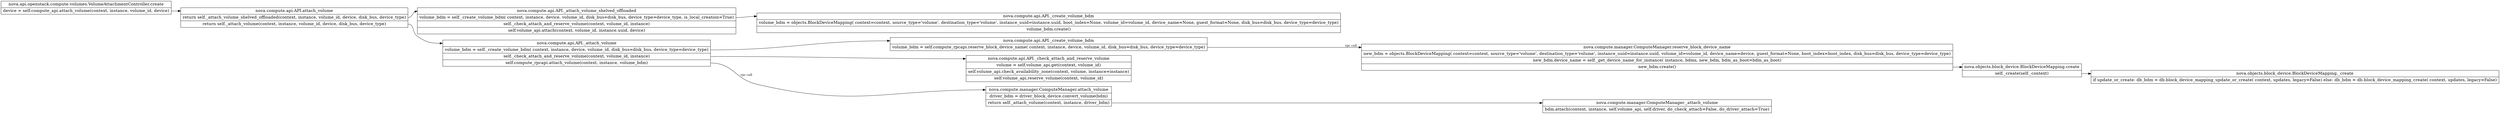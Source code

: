 digraph g {

graph [rankdir = "LR"];
node [fontsize = "16" shape = "record" ];
edge [fontsize = "12"];


start [label =
"<fn> nova.api.openstack.compute.volumes.VolumeAttachmentController.create    |\
    <f1> device = self.compute_api.attach_volume(context, instance, volume_id, device)
"];

1
[label =
"<fn>nova.compute.api.API.attach_volume |\
<f1>return self._attach_volume_shelved_offloaded(context,
                                                    instance,
                                                    volume_id,
                                                    device,
                                                    disk_bus,
                                                    device_type)  |\
<f2>return self._attach_volume(context, instance, volume_id, device,
                                disk_bus, device_type)
"];

start:f1 -> 1:fn

11 [label =
" <fn>nova.compute.api.API._attach_volume_shelved_offloaded |\
<f1>volume_bdm = self._create_volume_bdm(
        context, instance, device, volume_id, disk_bus=disk_bus,
        device_type=device_type, is_local_creation=True) |\
<f2>self._check_attach_and_reserve_volume(context, volume_id, instance)|\
<f3>self.volume_api.attach(context,
                                   volume_id,
                                   instance.uuid,
                                   device)
"]

1:f1 -> 11:fn

12 [label =
" <fn> nova.compute.api.API._create_volume_bdm|\
<f1> volume_bdm = objects.BlockDeviceMapping(
                context=context,
                source_type='volume', destination_type='volume',
                instance_uuid=instance.uuid, boot_index=None,
                volume_id=volume_id,
                device_name=None, guest_format=None,
                disk_bus=disk_bus, device_type=device_type)|\
<f2>volume_bdm.create()
"]

11:f1 -> 12:fn

2 [label =
"<fn> nova.compute.api.API._attach_volume |\
<f1> volume_bdm = self._create_volume_bdm(
            context, instance, device, volume_id, disk_bus=disk_bus,
            device_type=device_type) |\
<f2> self._check_attach_and_reserve_volume(context, volume_id, instance) |\
<f3> self.compute_rpcapi.attach_volume(context, instance, volume_bdm)
"];

1:f2 -> 2:fn

6 [label =
" <fn> nova.compute.api.API._check_attach_and_reserve_volume  |\
<f1>  volume = self.volume_api.get(context, volume_id) |\
<f2>  self.volume_api.check_availability_zone(context, volume,
                                                instance=instance) |\
<f3> self.volume_api.reserve_volume(context, volume_id)
"]

7 [label =
"<fn>nova.compute.manager.ComputeManager.attach_volume  |\
<f2>driver_bdm = driver_block_device.convert_volume(bdm) |\
<f3>return self._attach_volume(context, instance, driver_bdm)
"]

2:f2 -> 6:fn
2:f3 -> 7:fn  [label =
"rpc call
"]

3 [label =
"<fn> nova.compute.api.API._create_volume_bdm |\
<f1> volume_bdm = self.compute_rpcapi.reserve_block_device_name(
                context, instance, device, volume_id, disk_bus=disk_bus,
                device_type=device_type)
"];

2:f1 -> 3:fn

5 [label =
"<fn>  nova.compute.manager.ComputeManager.reserve_block_device_name   |\
<f1> new_bdm = objects.BlockDeviceMapping(
                    context=context,
                    source_type='volume', destination_type='volume',
                    instance_uuid=instance.uuid,
                    volume_id=volume_id,
                    device_name=device, guest_format=None,
                    boot_index=boot_index,
                    disk_bus=disk_bus, device_type=device_type) |\
<f2> new_bdm.device_name = self._get_device_name_for_instance(
                    instance, bdms, new_bdm, bdm_as_boot=bdm_as_boot) |\
<f3>new_bdm.create()
"];

3:f1 -> 5:fn [label = "rpc call"]

8 [label =
" <fn>nova.objects.block_device.BlockDeviceMapping.create |\
<f1>self._create(self._context)
"]

5:f3 -> 8:fn

9 [label =
" <fn> nova.objects.block_device.BlockDeviceMapping._create|\
<f1> if update_or_create:
            db_bdm = db.block_device_mapping_update_or_create(
                    context, updates, legacy=False)
        else:
            db_bdm = db.block_device_mapping_create(
                    context, updates, legacy=False)
"]

8:f1 -> 9:fn

10 [label =
" <fn> nova.compute.manager.ComputeManager._attach_volume|\
<f1> bdm.attach(context, instance, self.volume_api, self.driver,
                       do_check_attach=False, do_driver_attach=True)
"]

7:f3 -> 10:fn





}
